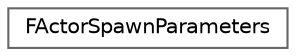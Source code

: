 digraph "Graphical Class Hierarchy"
{
 // INTERACTIVE_SVG=YES
 // LATEX_PDF_SIZE
  bgcolor="transparent";
  edge [fontname=Helvetica,fontsize=10,labelfontname=Helvetica,labelfontsize=10];
  node [fontname=Helvetica,fontsize=10,shape=box,height=0.2,width=0.4];
  rankdir="LR";
  Node0 [id="Node000000",label="FActorSpawnParameters",height=0.2,width=0.4,color="grey40", fillcolor="white", style="filled",URL="$d1/ddd/structFActorSpawnParameters.html",tooltip=" "];
}
